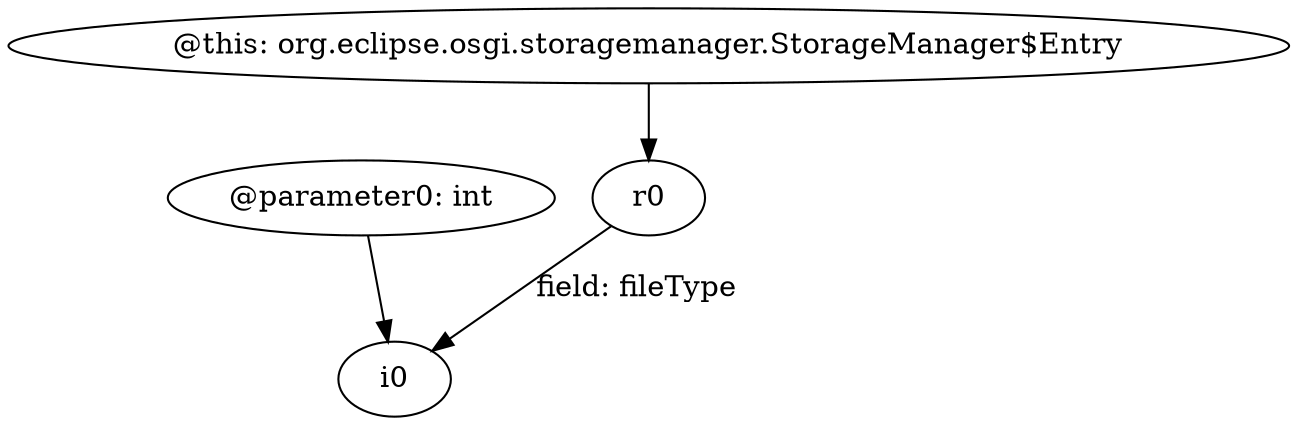 digraph g {
0[label="@parameter0: int"]
1[label="i0"]
0->1[label=""]
2[label="@this: org.eclipse.osgi.storagemanager.StorageManager$Entry"]
3[label="r0"]
2->3[label=""]
3->1[label="field: fileType"]
}